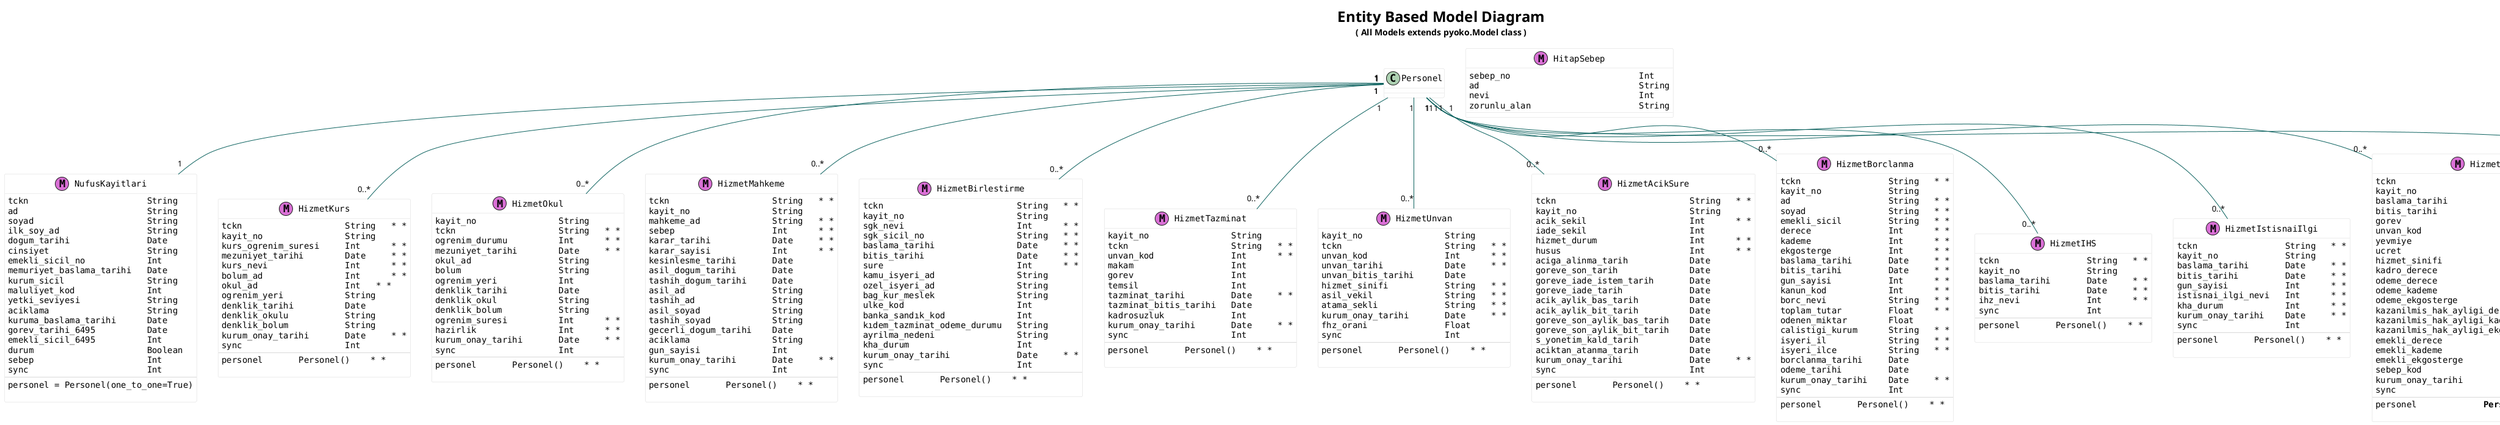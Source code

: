 @startuml

skinparam classAttributeFontName Monospaced
skinparam classBackgroundColor #FFFFFF
skinparam classBorderColor #D8D8D8
skinparam packageBorderColor #BDBDBD
skinparam classArrowColor #0B615E
skinparam shadowing false

'skinparam monochrome true
'skinparam nodesep 100
'skinparam ranksep 100
'note "All <color:black><b> (M)odels</b></color> extends <b>pyoko.Model</b> class" as N #orchid
title
<size:24>Entity Based Model Diagram</size>
( All Models extends <b>pyoko.Model</b> class )
endtitle
'legend left
'n..*     n or more instances
'n..m    Min n, Max m instances
'endlegend


' field_name            field_type     null blank
'                                      _ = True
'                                      * * = False

class NufusKayitlari <<(M,orchid)>> {
tckn                       String
ad                         String
soyad                      String
ilk_soy_ad                 String
dogum_tarihi               Date
cinsiyet                   String
emekli_sicil_no            Int
memuriyet_baslama_tarihi   Date
kurum_sicil                String
maluliyet_kod              Int
yetki_seviyesi             String
aciklama                   String
kuruma_baslama_tarihi      Date
gorev_tarihi_6495          Date
emekli_sicil_6495          Int
durum                      Boolean
sebep                      Int
sync                       Int
--
personel = Personel(one_to_one=True)

}


class HizmetKurs <<(M,orchid)>> {
tckn                    String   * *
kayit_no                String
kurs_ogrenim_suresi     Int      * *
mezuniyet_tarihi        Date     * *
kurs_nevi               Int      * *
bolum_ad                Int      * *
okul_ad                 Int   * *
ogrenim_yeri            String
denklik_tarihi          Date
denklik_okulu           String
denklik_bolum           String
kurum_onay_tarihi       Date     * *
sync                    Int
--
personel       Personel()    * *

}

class HizmetOkul <<(M,orchid)>>{
kayit_no                String
tckn                    String   * *
ogrenim_durumu          Int      * *
mezuniyet_tarihi        Date     * *
okul_ad                 String
bolum                   String
ogrenim_yeri            Int
denklik_tarihi          Date
denklik_okul            String
denklik_bolum           String
ogrenim_suresi          Int      * *
hazirlik                Int      * *
kurum_onay_tarihi       Date     * *
sync                    Int
--
personel       Personel()    * *

}


class HizmetMahkeme <<(M,orchid)>>{
tckn                    String   * *
kayit_no                String
mahkeme_ad              String   * *
sebep                   Int      * *
karar_tarihi            Date     * *
karar_sayisi            Int      * *
kesinlesme_tarihi       Date
asil_dogum_tarihi       Date
tashih_dogum_tarihi     Date
asil_ad                 String
tashih_ad               String
asil_soyad              String
tashih_soyad            String
gecerli_dogum_tarihi    Date
aciklama                String
gun_sayisi              Int
kurum_onay_tarihi       Date     * *
sync                    Int
--
personel       Personel()    * *

}

class HizmetBirlestirme <<(M,orchid)>>{
tckn                          String   * *
kayit_no                      String
sgk_nevi                      Int      * *
sgk_sicil_no                  String   * *
baslama_tarihi                Date     * *
bitis_tarihi                  Date     * *
sure                          Int      * *
kamu_isyeri_ad                String
ozel_isyeri_ad                String
bag_kur_meslek                String
ulke_kod                      Int
banka_sandık_kod              Int
kıdem_tazminat_odeme_durumu   String
ayrilma_nedeni                String
kha_durum                     Int
kurum_onay_tarihi             Date     * *
sync                          Int
--
personel       Personel()    * *

}

class HizmetTazminat <<(M,orchid)>>{
kayit_no                String
tckn                    String   * *
unvan_kod               Int      * *
makam                   Int
gorev                   Int
temsil                  Int
tazminat_tarihi         Date     * *
tazminat_bitis_tarihi   Date
kadrosuzluk             Int
kurum_onay_tarihi       Date     * *
sync                    Int
--
personel       Personel()    * *

}

class HizmetUnvan <<(M,orchid)>>{
kayit_no                String
tckn                    String   * *
unvan_kod               Int      * *
unvan_tarihi            Date     * *
unvan_bitis_tarihi      Date
hizmet_sinifi           String   * *
asil_vekil              String   * *
atama_sekli             String   * *
kurum_onay_tarihi       Date     * *
fhz_orani               Float
sync                    Int
--
personel       Personel()    * *

}

class HizmetAcikSure <<(M,orchid)>>{
tckn                          String   * *
kayit_no                      String
acik_sekil                    Int      * *
iade_sekil                    Int
hizmet_durum                  Int      * *
husus                         Int      * *
aciga_alinma_tarih            Date
goreve_son_tarih              Date
goreve_iade_istem_tarih       Date
goreve_iade_tarih             Date
acik_aylik_bas_tarih          Date
acik_aylik_bit_tarih          Date
goreve_son_aylik_bas_tarih    Date
goreve_son_aylik_bit_tarih    Date
s_yonetim_kald_tarih          Date
aciktan_atanma_tarih          Date
kurum_onay_tarihi             Date     * *
sync                          Int
--
personel       Personel()    * *

}

class HizmetBorclanma <<(M,orchid)>>{
tckn                 String   * *
kayit_no             String
ad                   String   * *
soyad                String   * *
emekli_sicil         String   * *
derece               Int      * *
kademe               Int      * *
ekgosterge           Int      * *
baslama_tarihi       Date     * *
bitis_tarihi         Date     * *
gun_sayisi           Int      * *
kanun_kod            Int      * *
borc_nevi            String   * *
toplam_tutar         Float    * *
odenen_miktar        Float
calistigi_kurum      String   * *
isyeri_il            String   * *
isyeri_ilce          String   * *
borclanma_tarihi     Date
odeme_tarihi         Date
kurum_onay_tarihi    Date     * *
sync                 Int
--
personel       Personel()    * *

}

class HizmetIHS <<(M,orchid)>>{
tckn                 String   * *
kayit_no             String
baslama_tarihi       Date     * *
bitis_tarihi         Date     * *
ihz_nevi             Int      * *
sync                 Int
--
personel       Personel()    * *

}

class HizmetIstisnaiIlgi <<(M,orchid)>>{
tckn                 String   * *
kayit_no             String
baslama_tarihi       Date     * *
bitis_tarihi         Date     * *
gun_sayisi           Int      * *
istisnai_ilgi_nevi   Int      * *
kha_durum            Int      * *
kurum_onay_tarihi    Date     * *
sync                 Int
--
personel       Personel()    * *

}


class HizmetKayitlari<<(M,orchid)>>{
tckn                                String   * *
kayit_no                            String
baslama_tarihi                      Date
bitis_tarihi                        Date
gorev                               String   * *
unvan_kod                           Int      * *
yevmiye                             String
ucret                               String
hizmet_sinifi                       Int      * *
kadro_derece                        Int      * *
odeme_derece                        Int      * *
odeme_kademe                        Int      * *
odeme_ekgosterge                    Int      * *
kazanilmis_hak_ayligi_derece        Int      * *
kazanilmis_hak_ayligi_kademe        Int      * *
kazanilmis_hak_ayligi_ekgosterge    Int      * *
emekli_derece                       Int      * *
emekli_kademe                       Int      * *
emekli_ekgosterge                   Int      * *
sebep_kod                           Int      * *
kurum_onay_tarihi                   Date     * *
sync                                Int
--
personel             **Personel()**

}

class AskerlikKayitlari <<(M,orchid)>> {
askerlik_nevi                    Int      * *
baslama_tarihi                   Date
bitis_tarihi                     Date
kayit_no                         String
kita_baslama_tarihi              Date
kita_bitis_tarihi                Date
muafiyet_neden                   String
sayilmayan_gun_sayisi            Int
sinif_okulu_sicil                String
subayliktan_erlige_gecis_tarihi  Date
subay_okulu_giris_tarihi         Date
tckn                             String   * *
tegmen_nasp_tarihi               Date
gorev_yeri                       String
kurum_onay_tarihi                Date     * *
astegmen_nasp_tarihi             Date
sync                             Int
--
personel                         **Personel()**

}

class HitapSebep <<(M,orchid)>> {
sebep_no                         Int
ad                               String
nevi                             Int
zorunlu_alan                     String

}

Personel "1" -- "1" NufusKayitlari
Personel "1" -- "0..*" HizmetKurs
Personel "1" -- "0..*" HizmetOkul
Personel "1" -- "0..*" HizmetMahkeme
Personel "1" -- "0..*" HizmetBirlestirme
Personel "1" -- "0..*" HizmetTazminat
Personel "1" -- "0..*" HizmetUnvan
Personel "1" -- "0..*" HizmetAcikSure
Personel "1" -- "0..*" AskerlikKayitlari
Personel "1" -- "0..*" HizmetBorclanma
Personel "1" -- "0..*" HizmetIHS
Personel "1" -- "0..*" HizmetIstisnaiIlgi
Personel "1" -- "0..*" HizmetKayitlari

@enduml